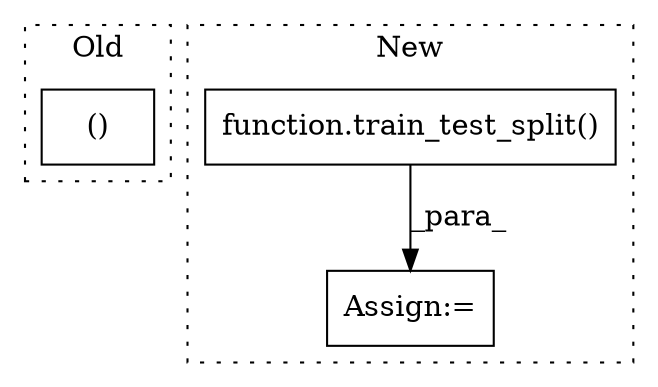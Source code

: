 digraph G {
subgraph cluster0 {
1 [label="()" a="54" s="3059" l="16" shape="box"];
label = "Old";
style="dotted";
}
subgraph cluster1 {
2 [label="function.train_test_split()" a="75" s="3044,3064" l="17,1" shape="box"];
3 [label="Assign:=" a="68" s="3031" l="13" shape="box"];
label = "New";
style="dotted";
}
2 -> 3 [label="_para_"];
}